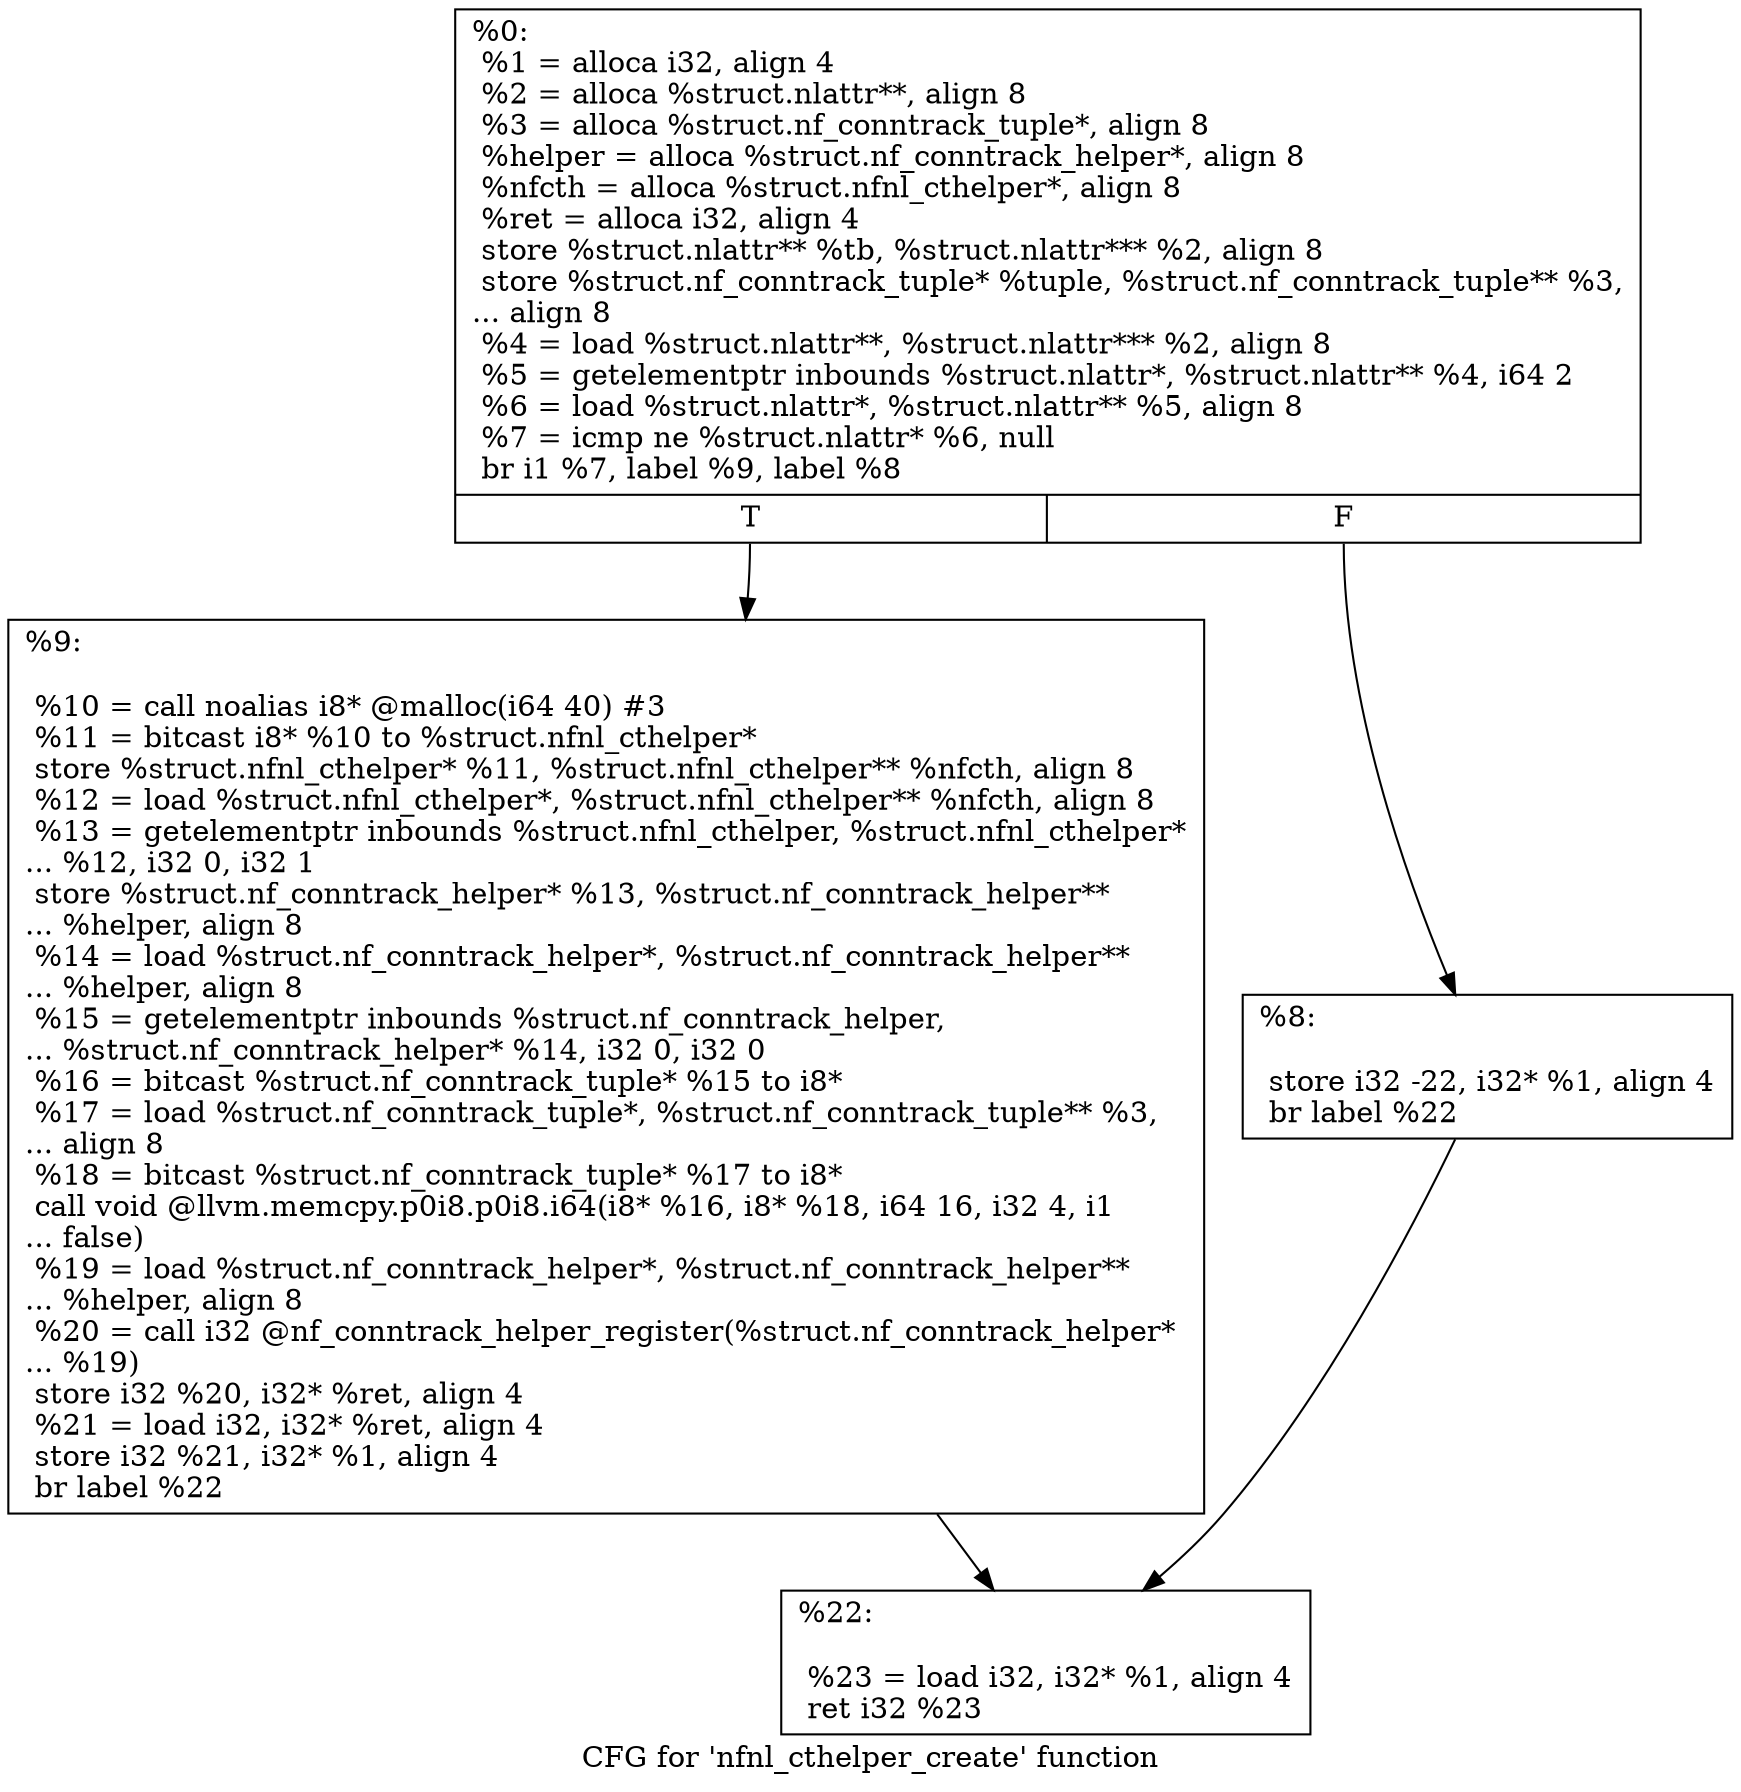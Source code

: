 digraph "CFG for 'nfnl_cthelper_create' function" {
	label="CFG for 'nfnl_cthelper_create' function";

	Node0x1b7f390 [shape=record,label="{%0:\l  %1 = alloca i32, align 4\l  %2 = alloca %struct.nlattr**, align 8\l  %3 = alloca %struct.nf_conntrack_tuple*, align 8\l  %helper = alloca %struct.nf_conntrack_helper*, align 8\l  %nfcth = alloca %struct.nfnl_cthelper*, align 8\l  %ret = alloca i32, align 4\l  store %struct.nlattr** %tb, %struct.nlattr*** %2, align 8\l  store %struct.nf_conntrack_tuple* %tuple, %struct.nf_conntrack_tuple** %3,\l... align 8\l  %4 = load %struct.nlattr**, %struct.nlattr*** %2, align 8\l  %5 = getelementptr inbounds %struct.nlattr*, %struct.nlattr** %4, i64 2\l  %6 = load %struct.nlattr*, %struct.nlattr** %5, align 8\l  %7 = icmp ne %struct.nlattr* %6, null\l  br i1 %7, label %9, label %8\l|{<s0>T|<s1>F}}"];
	Node0x1b7f390:s0 -> Node0x1b7f430;
	Node0x1b7f390:s1 -> Node0x1b7f3e0;
	Node0x1b7f3e0 [shape=record,label="{%8:\l\l  store i32 -22, i32* %1, align 4\l  br label %22\l}"];
	Node0x1b7f3e0 -> Node0x1b7f480;
	Node0x1b7f430 [shape=record,label="{%9:\l\l  %10 = call noalias i8* @malloc(i64 40) #3\l  %11 = bitcast i8* %10 to %struct.nfnl_cthelper*\l  store %struct.nfnl_cthelper* %11, %struct.nfnl_cthelper** %nfcth, align 8\l  %12 = load %struct.nfnl_cthelper*, %struct.nfnl_cthelper** %nfcth, align 8\l  %13 = getelementptr inbounds %struct.nfnl_cthelper, %struct.nfnl_cthelper*\l... %12, i32 0, i32 1\l  store %struct.nf_conntrack_helper* %13, %struct.nf_conntrack_helper**\l... %helper, align 8\l  %14 = load %struct.nf_conntrack_helper*, %struct.nf_conntrack_helper**\l... %helper, align 8\l  %15 = getelementptr inbounds %struct.nf_conntrack_helper,\l... %struct.nf_conntrack_helper* %14, i32 0, i32 0\l  %16 = bitcast %struct.nf_conntrack_tuple* %15 to i8*\l  %17 = load %struct.nf_conntrack_tuple*, %struct.nf_conntrack_tuple** %3,\l... align 8\l  %18 = bitcast %struct.nf_conntrack_tuple* %17 to i8*\l  call void @llvm.memcpy.p0i8.p0i8.i64(i8* %16, i8* %18, i64 16, i32 4, i1\l... false)\l  %19 = load %struct.nf_conntrack_helper*, %struct.nf_conntrack_helper**\l... %helper, align 8\l  %20 = call i32 @nf_conntrack_helper_register(%struct.nf_conntrack_helper*\l... %19)\l  store i32 %20, i32* %ret, align 4\l  %21 = load i32, i32* %ret, align 4\l  store i32 %21, i32* %1, align 4\l  br label %22\l}"];
	Node0x1b7f430 -> Node0x1b7f480;
	Node0x1b7f480 [shape=record,label="{%22:\l\l  %23 = load i32, i32* %1, align 4\l  ret i32 %23\l}"];
}
